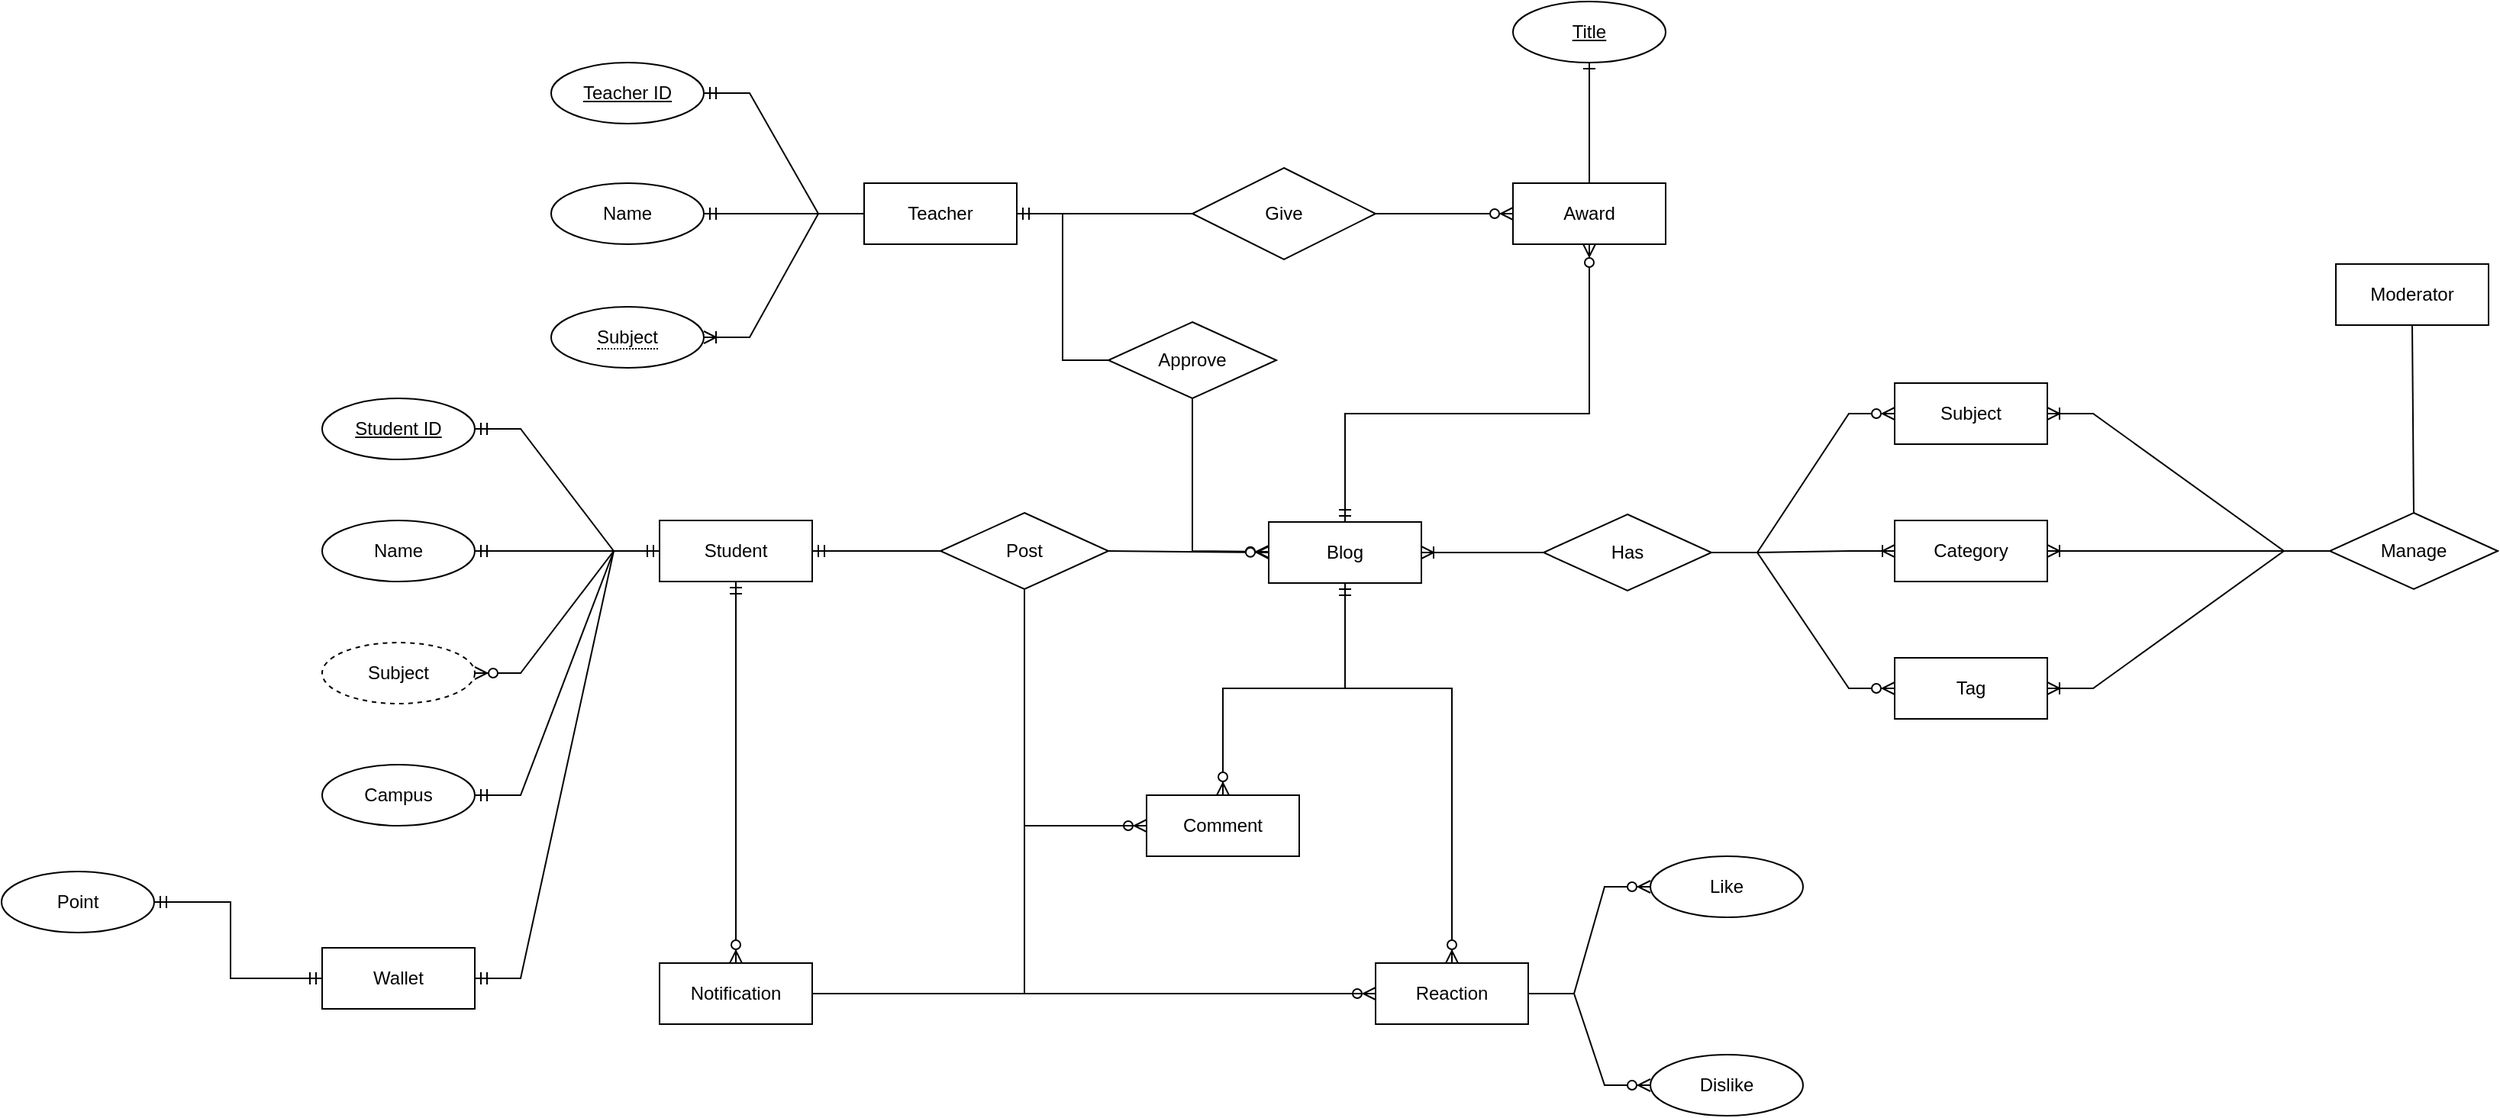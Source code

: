 <mxfile version="21.6.2" type="device">
  <diagram id="R2lEEEUBdFMjLlhIrx00" name="Page-1">
    <mxGraphModel dx="1826" dy="1873" grid="1" gridSize="10" guides="1" tooltips="1" connect="1" arrows="1" fold="1" page="1" pageScale="1" pageWidth="850" pageHeight="1100" math="0" shadow="0" extFonts="Permanent Marker^https://fonts.googleapis.com/css?family=Permanent+Marker">
      <root>
        <mxCell id="0" />
        <mxCell id="1" parent="0" />
        <mxCell id="Q9PdqyjZ0_r5eRdUzRMG-41" value="Student" style="whiteSpace=wrap;html=1;align=center;" vertex="1" parent="1">
          <mxGeometry x="161" y="190" width="100" height="40" as="geometry" />
        </mxCell>
        <mxCell id="Q9PdqyjZ0_r5eRdUzRMG-42" value="Teacher" style="whiteSpace=wrap;html=1;align=center;" vertex="1" parent="1">
          <mxGeometry x="295" y="-31" width="100" height="40" as="geometry" />
        </mxCell>
        <mxCell id="Q9PdqyjZ0_r5eRdUzRMG-43" value="Moderator" style="whiteSpace=wrap;html=1;align=center;" vertex="1" parent="1">
          <mxGeometry x="1259" y="22" width="100" height="40" as="geometry" />
        </mxCell>
        <mxCell id="Q9PdqyjZ0_r5eRdUzRMG-46" value="Blog" style="whiteSpace=wrap;html=1;align=center;" vertex="1" parent="1">
          <mxGeometry x="560" y="191" width="100" height="40" as="geometry" />
        </mxCell>
        <mxCell id="Q9PdqyjZ0_r5eRdUzRMG-48" value="Approve" style="shape=rhombus;perimeter=rhombusPerimeter;whiteSpace=wrap;html=1;align=center;" vertex="1" parent="1">
          <mxGeometry x="455" y="60" width="110" height="50" as="geometry" />
        </mxCell>
        <mxCell id="Q9PdqyjZ0_r5eRdUzRMG-57" value="Student ID" style="ellipse;whiteSpace=wrap;html=1;align=center;fontStyle=4;" vertex="1" parent="1">
          <mxGeometry x="-60" y="110" width="100" height="40" as="geometry" />
        </mxCell>
        <mxCell id="Q9PdqyjZ0_r5eRdUzRMG-58" value="Name" style="ellipse;whiteSpace=wrap;html=1;align=center;" vertex="1" parent="1">
          <mxGeometry x="-60" y="190" width="100" height="40" as="geometry" />
        </mxCell>
        <mxCell id="Q9PdqyjZ0_r5eRdUzRMG-84" value="" style="edgeStyle=entityRelationEdgeStyle;fontSize=12;html=1;endArrow=ERmandOne;rounded=0;entryX=1;entryY=0.5;entryDx=0;entryDy=0;exitX=0;exitY=0.5;exitDx=0;exitDy=0;" edge="1" parent="1" source="Q9PdqyjZ0_r5eRdUzRMG-48" target="Q9PdqyjZ0_r5eRdUzRMG-42">
          <mxGeometry width="100" height="100" relative="1" as="geometry">
            <mxPoint x="475" as="sourcePoint" />
            <mxPoint x="555" y="-136" as="targetPoint" />
          </mxGeometry>
        </mxCell>
        <mxCell id="Q9PdqyjZ0_r5eRdUzRMG-85" value="" style="fontSize=12;html=1;endArrow=ERzeroToMany;endFill=1;rounded=0;exitX=0.5;exitY=1;exitDx=0;exitDy=0;" edge="1" parent="1" source="Q9PdqyjZ0_r5eRdUzRMG-48" target="Q9PdqyjZ0_r5eRdUzRMG-46">
          <mxGeometry width="100" height="100" relative="1" as="geometry">
            <mxPoint x="540" y="10" as="sourcePoint" />
            <mxPoint x="470" y="300" as="targetPoint" />
            <Array as="points">
              <mxPoint x="510" y="210" />
            </Array>
          </mxGeometry>
        </mxCell>
        <mxCell id="Q9PdqyjZ0_r5eRdUzRMG-93" value="Teacher ID" style="ellipse;whiteSpace=wrap;html=1;align=center;fontStyle=4;" vertex="1" parent="1">
          <mxGeometry x="90" y="-110" width="100" height="40" as="geometry" />
        </mxCell>
        <mxCell id="Q9PdqyjZ0_r5eRdUzRMG-96" value="Name" style="ellipse;whiteSpace=wrap;html=1;align=center;" vertex="1" parent="1">
          <mxGeometry x="90" y="-31" width="100" height="40" as="geometry" />
        </mxCell>
        <mxCell id="Q9PdqyjZ0_r5eRdUzRMG-98" value="Subject" style="ellipse;whiteSpace=wrap;html=1;align=center;dashed=1;" vertex="1" parent="1">
          <mxGeometry x="-60" y="270" width="100" height="40" as="geometry" />
        </mxCell>
        <mxCell id="Q9PdqyjZ0_r5eRdUzRMG-101" value="&lt;span style=&quot;border-bottom: 1px dotted&quot;&gt;Subject&lt;/span&gt;" style="ellipse;whiteSpace=wrap;html=1;align=center;" vertex="1" parent="1">
          <mxGeometry x="90" y="50" width="100" height="40" as="geometry" />
        </mxCell>
        <mxCell id="Q9PdqyjZ0_r5eRdUzRMG-104" value="Post" style="shape=rhombus;perimeter=rhombusPerimeter;whiteSpace=wrap;html=1;align=center;" vertex="1" parent="1">
          <mxGeometry x="345" y="185" width="110" height="50" as="geometry" />
        </mxCell>
        <mxCell id="Q9PdqyjZ0_r5eRdUzRMG-105" value="" style="edgeStyle=entityRelationEdgeStyle;fontSize=12;html=1;endArrow=ERmandOne;rounded=0;entryX=1;entryY=0.5;entryDx=0;entryDy=0;exitX=0;exitY=0.5;exitDx=0;exitDy=0;" edge="1" parent="1" source="Q9PdqyjZ0_r5eRdUzRMG-104" target="Q9PdqyjZ0_r5eRdUzRMG-41">
          <mxGeometry width="100" height="100" relative="1" as="geometry">
            <mxPoint x="460" y="270" as="sourcePoint" />
            <mxPoint x="330" y="315" as="targetPoint" />
          </mxGeometry>
        </mxCell>
        <mxCell id="Q9PdqyjZ0_r5eRdUzRMG-106" value="" style="fontSize=12;html=1;endArrow=ERzeroToMany;endFill=1;rounded=0;exitX=1;exitY=0.5;exitDx=0;exitDy=0;entryX=0;entryY=0.5;entryDx=0;entryDy=0;" edge="1" parent="1" source="Q9PdqyjZ0_r5eRdUzRMG-104" target="Q9PdqyjZ0_r5eRdUzRMG-46">
          <mxGeometry width="100" height="100" relative="1" as="geometry">
            <mxPoint x="595" y="379" as="sourcePoint" />
            <mxPoint x="595" y="240" as="targetPoint" />
          </mxGeometry>
        </mxCell>
        <mxCell id="Q9PdqyjZ0_r5eRdUzRMG-111" value="Has" style="shape=rhombus;perimeter=rhombusPerimeter;whiteSpace=wrap;html=1;align=center;" vertex="1" parent="1">
          <mxGeometry x="740" y="186" width="110" height="50" as="geometry" />
        </mxCell>
        <mxCell id="Q9PdqyjZ0_r5eRdUzRMG-112" value="" style="edgeStyle=entityRelationEdgeStyle;fontSize=12;html=1;endArrow=ERzeroToMany;endFill=1;rounded=0;exitX=1;exitY=0.5;exitDx=0;exitDy=0;entryX=0;entryY=0.5;entryDx=0;entryDy=0;" edge="1" parent="1" source="Q9PdqyjZ0_r5eRdUzRMG-111" target="Q9PdqyjZ0_r5eRdUzRMG-113">
          <mxGeometry width="100" height="100" relative="1" as="geometry">
            <mxPoint x="800" y="370" as="sourcePoint" />
            <mxPoint x="930" y="120" as="targetPoint" />
          </mxGeometry>
        </mxCell>
        <mxCell id="Q9PdqyjZ0_r5eRdUzRMG-113" value="Subject" style="whiteSpace=wrap;html=1;align=center;" vertex="1" parent="1">
          <mxGeometry x="970" y="100" width="100" height="40" as="geometry" />
        </mxCell>
        <mxCell id="Q9PdqyjZ0_r5eRdUzRMG-114" value="" style="edgeStyle=entityRelationEdgeStyle;fontSize=12;html=1;endArrow=ERoneToMany;rounded=0;exitX=1;exitY=0.5;exitDx=0;exitDy=0;" edge="1" parent="1" source="Q9PdqyjZ0_r5eRdUzRMG-111" target="Q9PdqyjZ0_r5eRdUzRMG-115">
          <mxGeometry width="100" height="100" relative="1" as="geometry">
            <mxPoint x="800" y="370" as="sourcePoint" />
            <mxPoint x="960" y="260" as="targetPoint" />
          </mxGeometry>
        </mxCell>
        <mxCell id="Q9PdqyjZ0_r5eRdUzRMG-115" value="Category" style="whiteSpace=wrap;html=1;align=center;" vertex="1" parent="1">
          <mxGeometry x="970" y="190" width="100" height="40" as="geometry" />
        </mxCell>
        <mxCell id="Q9PdqyjZ0_r5eRdUzRMG-116" value="" style="edgeStyle=entityRelationEdgeStyle;fontSize=12;html=1;endArrow=ERzeroToMany;endFill=1;rounded=0;exitX=1;exitY=0.5;exitDx=0;exitDy=0;" edge="1" parent="1" source="Q9PdqyjZ0_r5eRdUzRMG-111" target="Q9PdqyjZ0_r5eRdUzRMG-117">
          <mxGeometry width="100" height="100" relative="1" as="geometry">
            <mxPoint x="800" y="370" as="sourcePoint" />
            <mxPoint x="970" y="300" as="targetPoint" />
          </mxGeometry>
        </mxCell>
        <mxCell id="Q9PdqyjZ0_r5eRdUzRMG-117" value="Tag" style="whiteSpace=wrap;html=1;align=center;" vertex="1" parent="1">
          <mxGeometry x="970" y="280" width="100" height="40" as="geometry" />
        </mxCell>
        <mxCell id="Q9PdqyjZ0_r5eRdUzRMG-118" value="" style="edgeStyle=entityRelationEdgeStyle;fontSize=12;html=1;endArrow=ERmandOne;rounded=0;entryX=1;entryY=0.5;entryDx=0;entryDy=0;exitX=0;exitY=0.5;exitDx=0;exitDy=0;" edge="1" parent="1" source="Q9PdqyjZ0_r5eRdUzRMG-119" target="Q9PdqyjZ0_r5eRdUzRMG-42">
          <mxGeometry width="100" height="100" relative="1" as="geometry">
            <mxPoint x="530" as="sourcePoint" />
            <mxPoint x="560" y="-32.18" as="targetPoint" />
          </mxGeometry>
        </mxCell>
        <mxCell id="Q9PdqyjZ0_r5eRdUzRMG-119" value="Give" style="shape=rhombus;perimeter=rhombusPerimeter;whiteSpace=wrap;html=1;align=center;" vertex="1" parent="1">
          <mxGeometry x="510" y="-41" width="120" height="60" as="geometry" />
        </mxCell>
        <mxCell id="Q9PdqyjZ0_r5eRdUzRMG-120" value="" style="fontSize=12;html=1;endArrow=ERzeroToMany;endFill=1;rounded=0;exitX=1;exitY=0.5;exitDx=0;exitDy=0;entryX=0;entryY=0.5;entryDx=0;entryDy=0;" edge="1" parent="1" source="Q9PdqyjZ0_r5eRdUzRMG-119" target="Q9PdqyjZ0_r5eRdUzRMG-121">
          <mxGeometry width="100" height="100" relative="1" as="geometry">
            <mxPoint x="680" y="19" as="sourcePoint" />
            <mxPoint x="710" y="-11" as="targetPoint" />
          </mxGeometry>
        </mxCell>
        <mxCell id="Q9PdqyjZ0_r5eRdUzRMG-121" value="Award" style="whiteSpace=wrap;html=1;align=center;" vertex="1" parent="1">
          <mxGeometry x="720" y="-31" width="100" height="40" as="geometry" />
        </mxCell>
        <mxCell id="Q9PdqyjZ0_r5eRdUzRMG-122" value="" style="fontSize=12;html=1;endArrow=ERzeroToMany;startArrow=ERmandOne;rounded=0;exitX=0.5;exitY=0;exitDx=0;exitDy=0;entryX=0.5;entryY=1;entryDx=0;entryDy=0;" edge="1" parent="1" source="Q9PdqyjZ0_r5eRdUzRMG-46">
          <mxGeometry width="100" height="100" relative="1" as="geometry">
            <mxPoint x="607" y="190" as="sourcePoint" />
            <mxPoint x="770" y="9" as="targetPoint" />
            <Array as="points">
              <mxPoint x="610" y="120" />
              <mxPoint x="770" y="120" />
            </Array>
          </mxGeometry>
        </mxCell>
        <mxCell id="Q9PdqyjZ0_r5eRdUzRMG-127" value="" style="edgeStyle=entityRelationEdgeStyle;fontSize=12;html=1;endArrow=ERmandOne;rounded=0;exitX=0;exitY=0.5;exitDx=0;exitDy=0;entryX=1;entryY=0.5;entryDx=0;entryDy=0;" edge="1" parent="1" source="Q9PdqyjZ0_r5eRdUzRMG-41" target="Q9PdqyjZ0_r5eRdUzRMG-57">
          <mxGeometry width="100" height="100" relative="1" as="geometry">
            <mxPoint x="130" y="140" as="sourcePoint" />
            <mxPoint x="230" y="40" as="targetPoint" />
          </mxGeometry>
        </mxCell>
        <mxCell id="Q9PdqyjZ0_r5eRdUzRMG-128" value="" style="edgeStyle=entityRelationEdgeStyle;fontSize=12;html=1;endArrow=ERmandOne;rounded=0;exitX=0;exitY=0.5;exitDx=0;exitDy=0;entryX=1;entryY=0.5;entryDx=0;entryDy=0;" edge="1" parent="1" source="Q9PdqyjZ0_r5eRdUzRMG-41" target="Q9PdqyjZ0_r5eRdUzRMG-58">
          <mxGeometry width="100" height="100" relative="1" as="geometry">
            <mxPoint x="170" y="220" as="sourcePoint" />
            <mxPoint x="30" y="140" as="targetPoint" />
          </mxGeometry>
        </mxCell>
        <mxCell id="Q9PdqyjZ0_r5eRdUzRMG-130" value="" style="edgeStyle=entityRelationEdgeStyle;fontSize=12;html=1;endArrow=ERmandOne;rounded=0;exitX=0;exitY=0.5;exitDx=0;exitDy=0;entryX=1;entryY=0.5;entryDx=0;entryDy=0;" edge="1" parent="1" source="Q9PdqyjZ0_r5eRdUzRMG-42" target="Q9PdqyjZ0_r5eRdUzRMG-93">
          <mxGeometry width="100" height="100" relative="1" as="geometry">
            <mxPoint x="170" y="220" as="sourcePoint" />
            <mxPoint x="70" y="140" as="targetPoint" />
          </mxGeometry>
        </mxCell>
        <mxCell id="Q9PdqyjZ0_r5eRdUzRMG-131" value="" style="edgeStyle=entityRelationEdgeStyle;fontSize=12;html=1;endArrow=ERmandOne;rounded=0;exitX=0;exitY=0.5;exitDx=0;exitDy=0;entryX=1;entryY=0.5;entryDx=0;entryDy=0;" edge="1" parent="1" source="Q9PdqyjZ0_r5eRdUzRMG-42" target="Q9PdqyjZ0_r5eRdUzRMG-96">
          <mxGeometry width="100" height="100" relative="1" as="geometry">
            <mxPoint x="170" y="220" as="sourcePoint" />
            <mxPoint x="70" y="220" as="targetPoint" />
          </mxGeometry>
        </mxCell>
        <mxCell id="Q9PdqyjZ0_r5eRdUzRMG-132" value="" style="edgeStyle=entityRelationEdgeStyle;fontSize=12;html=1;endArrow=ERoneToMany;rounded=0;exitX=0;exitY=0.5;exitDx=0;exitDy=0;entryX=1;entryY=0.5;entryDx=0;entryDy=0;" edge="1" parent="1" source="Q9PdqyjZ0_r5eRdUzRMG-42" target="Q9PdqyjZ0_r5eRdUzRMG-101">
          <mxGeometry width="100" height="100" relative="1" as="geometry">
            <mxPoint x="130" y="140" as="sourcePoint" />
            <mxPoint x="230" y="40" as="targetPoint" />
          </mxGeometry>
        </mxCell>
        <mxCell id="Q9PdqyjZ0_r5eRdUzRMG-133" value="" style="fontSize=12;html=1;endArrow=ERone;endFill=1;rounded=0;exitX=0.5;exitY=0;exitDx=0;exitDy=0;entryX=0.5;entryY=1;entryDx=0;entryDy=0;" edge="1" parent="1" source="Q9PdqyjZ0_r5eRdUzRMG-121" target="Q9PdqyjZ0_r5eRdUzRMG-137">
          <mxGeometry width="100" height="100" relative="1" as="geometry">
            <mxPoint x="730" y="140" as="sourcePoint" />
            <mxPoint x="770" y="-110" as="targetPoint" />
          </mxGeometry>
        </mxCell>
        <mxCell id="Q9PdqyjZ0_r5eRdUzRMG-137" value="Title" style="ellipse;whiteSpace=wrap;html=1;align=center;fontStyle=4;" vertex="1" parent="1">
          <mxGeometry x="720" y="-150" width="100" height="40" as="geometry" />
        </mxCell>
        <mxCell id="Q9PdqyjZ0_r5eRdUzRMG-139" value="" style="fontSize=12;html=1;endArrow=ERzeroToMany;startArrow=ERmandOne;rounded=0;exitX=0.5;exitY=1;exitDx=0;exitDy=0;entryX=0.5;entryY=0;entryDx=0;entryDy=0;" edge="1" parent="1" source="Q9PdqyjZ0_r5eRdUzRMG-46" target="Q9PdqyjZ0_r5eRdUzRMG-140">
          <mxGeometry width="100" height="100" relative="1" as="geometry">
            <mxPoint x="620" y="201" as="sourcePoint" />
            <mxPoint x="530" y="350" as="targetPoint" />
            <Array as="points">
              <mxPoint x="610" y="300" />
              <mxPoint x="530" y="300" />
            </Array>
          </mxGeometry>
        </mxCell>
        <mxCell id="Q9PdqyjZ0_r5eRdUzRMG-140" value="Comment" style="whiteSpace=wrap;html=1;align=center;" vertex="1" parent="1">
          <mxGeometry x="480" y="370" width="100" height="40" as="geometry" />
        </mxCell>
        <mxCell id="Q9PdqyjZ0_r5eRdUzRMG-142" value="" style="fontSize=12;html=1;endArrow=ERzeroToMany;startArrow=ERmandOne;rounded=0;exitX=0.5;exitY=1;exitDx=0;exitDy=0;" edge="1" parent="1" source="Q9PdqyjZ0_r5eRdUzRMG-46" target="Q9PdqyjZ0_r5eRdUzRMG-143">
          <mxGeometry width="100" height="100" relative="1" as="geometry">
            <mxPoint x="620" y="241" as="sourcePoint" />
            <mxPoint x="680" y="370" as="targetPoint" />
            <Array as="points">
              <mxPoint x="610" y="300" />
              <mxPoint x="680" y="300" />
            </Array>
          </mxGeometry>
        </mxCell>
        <mxCell id="Q9PdqyjZ0_r5eRdUzRMG-143" value="Reaction" style="whiteSpace=wrap;html=1;align=center;" vertex="1" parent="1">
          <mxGeometry x="630" y="480" width="100" height="40" as="geometry" />
        </mxCell>
        <mxCell id="Q9PdqyjZ0_r5eRdUzRMG-144" value="" style="fontSize=12;html=1;endArrow=ERzeroToMany;endFill=1;rounded=0;exitX=0.5;exitY=1;exitDx=0;exitDy=0;entryX=0;entryY=0.5;entryDx=0;entryDy=0;" edge="1" parent="1" source="Q9PdqyjZ0_r5eRdUzRMG-104" target="Q9PdqyjZ0_r5eRdUzRMG-140">
          <mxGeometry width="100" height="100" relative="1" as="geometry">
            <mxPoint x="470" y="220" as="sourcePoint" />
            <mxPoint x="570" y="221" as="targetPoint" />
            <Array as="points">
              <mxPoint x="400" y="390" />
            </Array>
          </mxGeometry>
        </mxCell>
        <mxCell id="Q9PdqyjZ0_r5eRdUzRMG-145" value="" style="fontSize=12;html=1;endArrow=ERzeroToMany;endFill=1;rounded=0;exitX=0.5;exitY=1;exitDx=0;exitDy=0;entryX=0;entryY=0.5;entryDx=0;entryDy=0;" edge="1" parent="1" source="Q9PdqyjZ0_r5eRdUzRMG-104" target="Q9PdqyjZ0_r5eRdUzRMG-143">
          <mxGeometry width="100" height="100" relative="1" as="geometry">
            <mxPoint x="410" y="245" as="sourcePoint" />
            <mxPoint x="490" y="400" as="targetPoint" />
            <Array as="points">
              <mxPoint x="400" y="500" />
            </Array>
          </mxGeometry>
        </mxCell>
        <mxCell id="Q9PdqyjZ0_r5eRdUzRMG-146" value="" style="edgeStyle=entityRelationEdgeStyle;fontSize=12;html=1;endArrow=ERzeroToMany;endFill=1;rounded=0;exitX=1;exitY=0.5;exitDx=0;exitDy=0;" edge="1" parent="1" source="Q9PdqyjZ0_r5eRdUzRMG-143" target="Q9PdqyjZ0_r5eRdUzRMG-147">
          <mxGeometry width="100" height="100" relative="1" as="geometry">
            <mxPoint x="660" y="400" as="sourcePoint" />
            <mxPoint x="850" y="420" as="targetPoint" />
          </mxGeometry>
        </mxCell>
        <mxCell id="Q9PdqyjZ0_r5eRdUzRMG-147" value="Like" style="ellipse;whiteSpace=wrap;html=1;align=center;" vertex="1" parent="1">
          <mxGeometry x="810" y="410" width="100" height="40" as="geometry" />
        </mxCell>
        <mxCell id="Q9PdqyjZ0_r5eRdUzRMG-148" value="" style="edgeStyle=entityRelationEdgeStyle;fontSize=12;html=1;endArrow=ERzeroToMany;endFill=1;rounded=0;exitX=1;exitY=0.5;exitDx=0;exitDy=0;" edge="1" parent="1" source="Q9PdqyjZ0_r5eRdUzRMG-143" target="Q9PdqyjZ0_r5eRdUzRMG-149">
          <mxGeometry width="100" height="100" relative="1" as="geometry">
            <mxPoint x="740" y="510" as="sourcePoint" />
            <mxPoint x="820" y="550" as="targetPoint" />
          </mxGeometry>
        </mxCell>
        <mxCell id="Q9PdqyjZ0_r5eRdUzRMG-149" value="Dislike" style="ellipse;whiteSpace=wrap;html=1;align=center;" vertex="1" parent="1">
          <mxGeometry x="810" y="540" width="100" height="40" as="geometry" />
        </mxCell>
        <mxCell id="Q9PdqyjZ0_r5eRdUzRMG-151" value="" style="edgeStyle=entityRelationEdgeStyle;fontSize=12;html=1;endArrow=ERzeroToMany;startArrow=ERmandOne;rounded=0;exitX=0;exitY=0.5;exitDx=0;exitDy=0;entryX=1;entryY=0.5;entryDx=0;entryDy=0;" edge="1" parent="1" source="Q9PdqyjZ0_r5eRdUzRMG-41" target="Q9PdqyjZ0_r5eRdUzRMG-98">
          <mxGeometry width="100" height="100" relative="1" as="geometry">
            <mxPoint x="80" y="400" as="sourcePoint" />
            <mxPoint x="180" y="300" as="targetPoint" />
          </mxGeometry>
        </mxCell>
        <mxCell id="Q9PdqyjZ0_r5eRdUzRMG-152" value="Wallet" style="whiteSpace=wrap;html=1;align=center;" vertex="1" parent="1">
          <mxGeometry x="-60" y="470" width="100" height="40" as="geometry" />
        </mxCell>
        <mxCell id="Q9PdqyjZ0_r5eRdUzRMG-154" value="" style="fontSize=12;html=1;endArrow=ERmandOne;startArrow=ERmandOne;rounded=0;exitX=0;exitY=0.5;exitDx=0;exitDy=0;entryX=1;entryY=0.5;entryDx=0;entryDy=0;" edge="1" parent="1" source="Q9PdqyjZ0_r5eRdUzRMG-152" target="Q9PdqyjZ0_r5eRdUzRMG-155">
          <mxGeometry width="100" height="100" relative="1" as="geometry">
            <mxPoint x="30" y="400" as="sourcePoint" />
            <mxPoint x="-190" y="360" as="targetPoint" />
            <Array as="points">
              <mxPoint x="-120" y="490" />
              <mxPoint x="-120" y="440" />
            </Array>
          </mxGeometry>
        </mxCell>
        <mxCell id="Q9PdqyjZ0_r5eRdUzRMG-155" value="Point" style="ellipse;whiteSpace=wrap;html=1;align=center;" vertex="1" parent="1">
          <mxGeometry x="-270" y="420" width="100" height="40" as="geometry" />
        </mxCell>
        <mxCell id="Q9PdqyjZ0_r5eRdUzRMG-157" value="Manage" style="shape=rhombus;perimeter=rhombusPerimeter;whiteSpace=wrap;html=1;align=center;" vertex="1" parent="1">
          <mxGeometry x="1255" y="185" width="110" height="50" as="geometry" />
        </mxCell>
        <mxCell id="Q9PdqyjZ0_r5eRdUzRMG-158" value="" style="edgeStyle=entityRelationEdgeStyle;fontSize=12;html=1;endArrow=ERoneToMany;rounded=0;exitX=0;exitY=0.5;exitDx=0;exitDy=0;entryX=1;entryY=0.5;entryDx=0;entryDy=0;" edge="1" parent="1" source="Q9PdqyjZ0_r5eRdUzRMG-157" target="Q9PdqyjZ0_r5eRdUzRMG-113">
          <mxGeometry width="100" height="100" relative="1" as="geometry">
            <mxPoint x="1150" y="190" as="sourcePoint" />
            <mxPoint x="1120" y="260" as="targetPoint" />
          </mxGeometry>
        </mxCell>
        <mxCell id="Q9PdqyjZ0_r5eRdUzRMG-159" value="" style="edgeStyle=entityRelationEdgeStyle;fontSize=12;html=1;endArrow=ERoneToMany;rounded=0;exitX=0;exitY=0.5;exitDx=0;exitDy=0;entryX=1;entryY=0.5;entryDx=0;entryDy=0;" edge="1" parent="1" source="Q9PdqyjZ0_r5eRdUzRMG-157" target="Q9PdqyjZ0_r5eRdUzRMG-115">
          <mxGeometry width="100" height="100" relative="1" as="geometry">
            <mxPoint x="870" y="230" as="sourcePoint" />
            <mxPoint x="990" y="230" as="targetPoint" />
          </mxGeometry>
        </mxCell>
        <mxCell id="Q9PdqyjZ0_r5eRdUzRMG-160" value="" style="edgeStyle=entityRelationEdgeStyle;fontSize=12;html=1;endArrow=ERoneToMany;rounded=0;exitX=0;exitY=0.5;exitDx=0;exitDy=0;entryX=1;entryY=0.5;entryDx=0;entryDy=0;" edge="1" parent="1" source="Q9PdqyjZ0_r5eRdUzRMG-157" target="Q9PdqyjZ0_r5eRdUzRMG-117">
          <mxGeometry width="100" height="100" relative="1" as="geometry">
            <mxPoint x="1265" y="220" as="sourcePoint" />
            <mxPoint x="1080" y="220" as="targetPoint" />
          </mxGeometry>
        </mxCell>
        <mxCell id="Q9PdqyjZ0_r5eRdUzRMG-161" value="" style="endArrow=none;html=1;rounded=0;exitX=0.5;exitY=1;exitDx=0;exitDy=0;entryX=0.5;entryY=0;entryDx=0;entryDy=0;" edge="1" parent="1" source="Q9PdqyjZ0_r5eRdUzRMG-43" target="Q9PdqyjZ0_r5eRdUzRMG-157">
          <mxGeometry relative="1" as="geometry">
            <mxPoint x="1120" y="250" as="sourcePoint" />
            <mxPoint x="1280" y="250" as="targetPoint" />
          </mxGeometry>
        </mxCell>
        <mxCell id="Q9PdqyjZ0_r5eRdUzRMG-162" value="Campus" style="ellipse;whiteSpace=wrap;html=1;align=center;" vertex="1" parent="1">
          <mxGeometry x="-60" y="350" width="100" height="40" as="geometry" />
        </mxCell>
        <mxCell id="Q9PdqyjZ0_r5eRdUzRMG-163" value="" style="edgeStyle=entityRelationEdgeStyle;fontSize=12;html=1;endArrow=ERmandOne;startArrow=ERmandOne;rounded=0;exitX=1;exitY=0.5;exitDx=0;exitDy=0;entryX=0;entryY=0.5;entryDx=0;entryDy=0;" edge="1" parent="1" source="Q9PdqyjZ0_r5eRdUzRMG-162" target="Q9PdqyjZ0_r5eRdUzRMG-41">
          <mxGeometry width="100" height="100" relative="1" as="geometry">
            <mxPoint x="-30" y="300" as="sourcePoint" />
            <mxPoint x="70" y="200" as="targetPoint" />
          </mxGeometry>
        </mxCell>
        <mxCell id="Q9PdqyjZ0_r5eRdUzRMG-164" value="" style="edgeStyle=entityRelationEdgeStyle;fontSize=12;html=1;endArrow=ERmandOne;startArrow=ERmandOne;rounded=0;entryX=0;entryY=0.5;entryDx=0;entryDy=0;exitX=1;exitY=0.5;exitDx=0;exitDy=0;" edge="1" parent="1" source="Q9PdqyjZ0_r5eRdUzRMG-152" target="Q9PdqyjZ0_r5eRdUzRMG-41">
          <mxGeometry width="100" height="100" relative="1" as="geometry">
            <mxPoint x="220" y="540" as="sourcePoint" />
            <mxPoint x="320" y="440" as="targetPoint" />
          </mxGeometry>
        </mxCell>
        <mxCell id="Q9PdqyjZ0_r5eRdUzRMG-165" value="Notification" style="whiteSpace=wrap;html=1;align=center;" vertex="1" parent="1">
          <mxGeometry x="161" y="480" width="100" height="40" as="geometry" />
        </mxCell>
        <mxCell id="Q9PdqyjZ0_r5eRdUzRMG-167" value="" style="fontSize=12;html=1;endArrow=ERzeroToMany;startArrow=ERmandOne;rounded=0;entryX=0.5;entryY=0;entryDx=0;entryDy=0;exitX=0.5;exitY=1;exitDx=0;exitDy=0;" edge="1" parent="1" source="Q9PdqyjZ0_r5eRdUzRMG-41" target="Q9PdqyjZ0_r5eRdUzRMG-165">
          <mxGeometry width="100" height="100" relative="1" as="geometry">
            <mxPoint x="300" y="430" as="sourcePoint" />
            <mxPoint x="520" y="320" as="targetPoint" />
          </mxGeometry>
        </mxCell>
        <mxCell id="Q9PdqyjZ0_r5eRdUzRMG-169" value="" style="endArrow=none;html=1;rounded=0;exitX=1;exitY=0.5;exitDx=0;exitDy=0;entryX=0;entryY=0.5;entryDx=0;entryDy=0;" edge="1" parent="1" source="Q9PdqyjZ0_r5eRdUzRMG-165" target="Q9PdqyjZ0_r5eRdUzRMG-143">
          <mxGeometry relative="1" as="geometry">
            <mxPoint x="390" y="370" as="sourcePoint" />
            <mxPoint x="550" y="370" as="targetPoint" />
          </mxGeometry>
        </mxCell>
        <mxCell id="Q9PdqyjZ0_r5eRdUzRMG-170" value="" style="endArrow=none;html=1;rounded=0;exitX=1;exitY=0.5;exitDx=0;exitDy=0;entryX=0;entryY=0.5;entryDx=0;entryDy=0;" edge="1" parent="1" source="Q9PdqyjZ0_r5eRdUzRMG-165" target="Q9PdqyjZ0_r5eRdUzRMG-140">
          <mxGeometry relative="1" as="geometry">
            <mxPoint x="390" y="370" as="sourcePoint" />
            <mxPoint x="440" y="460" as="targetPoint" />
            <Array as="points">
              <mxPoint x="400" y="500" />
              <mxPoint x="400" y="390" />
            </Array>
          </mxGeometry>
        </mxCell>
        <mxCell id="Q9PdqyjZ0_r5eRdUzRMG-171" value="" style="edgeStyle=entityRelationEdgeStyle;fontSize=12;html=1;endArrow=ERoneToMany;rounded=0;entryX=1;entryY=0.5;entryDx=0;entryDy=0;exitX=0;exitY=0.5;exitDx=0;exitDy=0;" edge="1" parent="1" source="Q9PdqyjZ0_r5eRdUzRMG-111" target="Q9PdqyjZ0_r5eRdUzRMG-46">
          <mxGeometry width="100" height="100" relative="1" as="geometry">
            <mxPoint x="680" y="260" as="sourcePoint" />
            <mxPoint x="940" y="320" as="targetPoint" />
          </mxGeometry>
        </mxCell>
      </root>
    </mxGraphModel>
  </diagram>
</mxfile>

